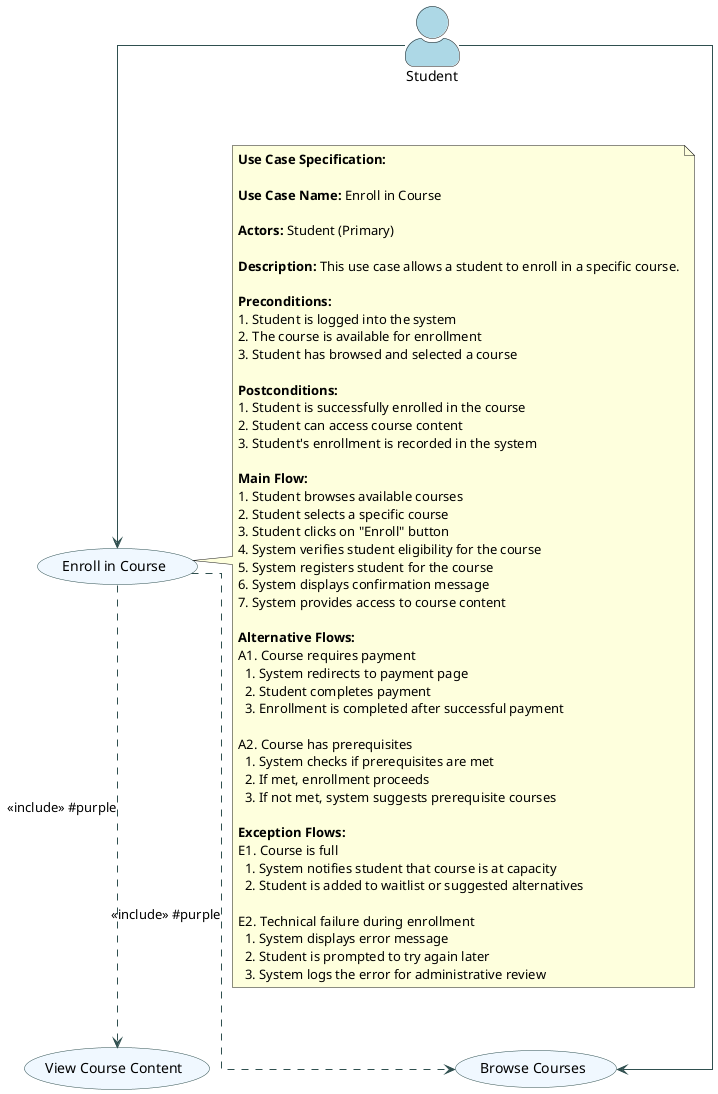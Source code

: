 @startuml
' Enroll in Course Use Case Diagram
skinparam usecase {
  BackgroundColor #f0f8ff
  BorderColor #2f4f4f
  ArrowColor #2f4f4f
}

skinparam actorStyle awesome
skinparam linetype ortho

' Define actors
actor "Student" as student #lightblue

' Define use cases
usecase "Enroll in Course" as enrollcourse
usecase "View Course Content" as viewcontent
usecase "Browse Courses" as browsecourses

' Relationships
student --> enrollcourse
student --> browsecourses
enrollcourse ..> viewcontent : <<include>> #purple
enrollcourse ..> browsecourses : <<include>> #purple

' Use case specification documentation
note right of enrollcourse
  <b>Use Case Specification:</b>
  
  <b>Use Case Name:</b> Enroll in Course
  
  <b>Actors:</b> Student (Primary)
  
  <b>Description:</b> This use case allows a student to enroll in a specific course.
  
  <b>Preconditions:</b>
  1. Student is logged into the system
  2. The course is available for enrollment
  3. Student has browsed and selected a course
  
  <b>Postconditions:</b>
  1. Student is successfully enrolled in the course
  2. Student can access course content
  3. Student's enrollment is recorded in the system
  
  <b>Main Flow:</b>
  1. Student browses available courses
  2. Student selects a specific course
  3. Student clicks on "Enroll" button
  4. System verifies student eligibility for the course
  5. System registers student for the course
  6. System displays confirmation message
  7. System provides access to course content
  
  <b>Alternative Flows:</b>
  A1. Course requires payment
    1. System redirects to payment page
    2. Student completes payment
    3. Enrollment is completed after successful payment
  
  A2. Course has prerequisites
    1. System checks if prerequisites are met
    2. If met, enrollment proceeds
    3. If not met, system suggests prerequisite courses
  
  <b>Exception Flows:</b>
  E1. Course is full
    1. System notifies student that course is at capacity
    2. Student is added to waitlist or suggested alternatives
  
  E2. Technical failure during enrollment
    1. System displays error message
    2. Student is prompted to try again later
    3. System logs the error for administrative review
end note
@enduml 